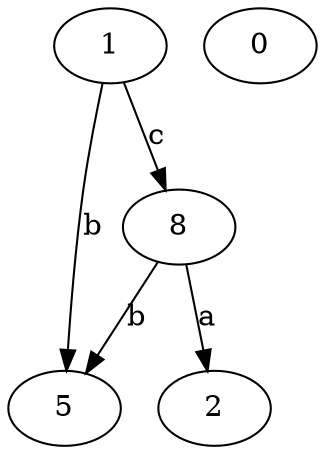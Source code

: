 strict digraph  {
1;
2;
0;
5;
8;
1 -> 5  [label=b];
1 -> 8  [label=c];
8 -> 2  [label=a];
8 -> 5  [label=b];
}
